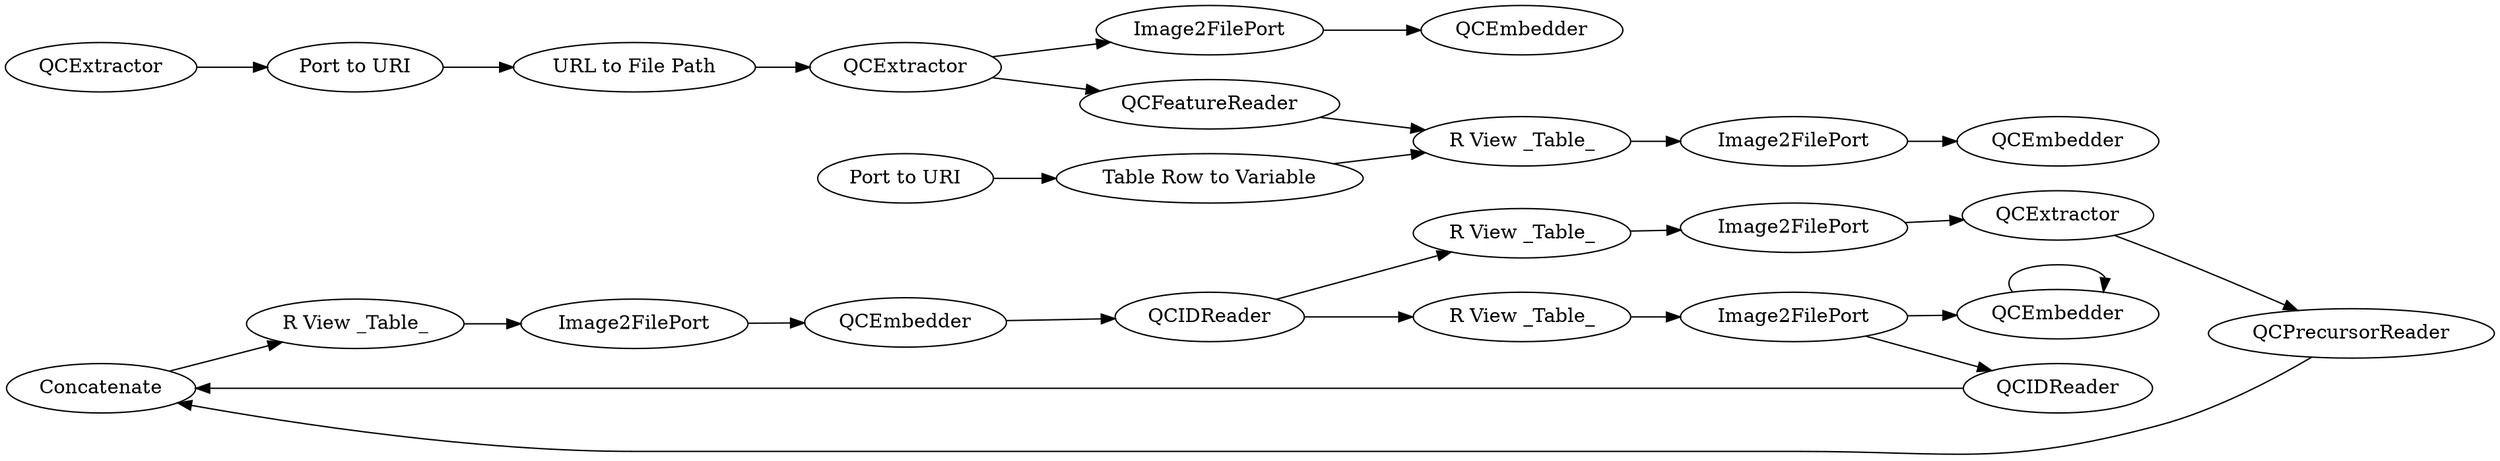 digraph {
	38 -> 97
	31 -> 104
	66 -> 63
	97 -> 29
	59 -> 23
	33 -> 101
	93 -> 38
	65 -> 59
	23 -> 56
	102 -> 111
	111 -> 111
	63 -> 65
	31 -> 105
	27 -> 60
	105 -> 102
	35 -> 36
	57 -> 67
	101 -> 93
	104 -> 33
	102 -> 50
	29 -> 103
	59 -> 57
	50 -> 38
	56 -> 27
	103 -> 31
	36 -> 56
	27 [label=Image2FilePort]
	57 [label=Image2FilePort]
	103 [label=QCEmbedder]
	97 [label="R View _Table_"]
	105 [label="R View _Table_"]
	31 [label=QCIDReader]
	56 [label="R View _Table_"]
	59 [label=QCExtractor]
	50 [label=QCIDReader]
	67 [label=QCEmbedder]
	23 [label=QCFeatureReader]
	101 [label=QCExtractor]
	63 [label="Port to URI"]
	93 [label=QCPrecursorReader]
	38 [label=Concatenate]
	60 [label=QCEmbedder]
	35 [label="Port to URI"]
	102 [label=Image2FilePort]
	66 [label=QCExtractor]
	104 [label="R View _Table_"]
	29 [label=Image2FilePort]
	65 [label="URL to File Path"]
	36 [label="Table Row to Variable"]
	111 [label=QCEmbedder]
	33 [label=Image2FilePort]
	rankdir=LR
}
